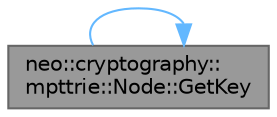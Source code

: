 digraph "neo::cryptography::mpttrie::Node::GetKey"
{
 // LATEX_PDF_SIZE
  bgcolor="transparent";
  edge [fontname=Helvetica,fontsize=10,labelfontname=Helvetica,labelfontsize=10];
  node [fontname=Helvetica,fontsize=10,shape=box,height=0.2,width=0.4];
  rankdir="LR";
  Node1 [id="Node000001",label="neo::cryptography::\lmpttrie::Node::GetKey",height=0.2,width=0.4,color="gray40", fillcolor="grey60", style="filled", fontcolor="black",tooltip="Gets the key (for extension nodes)."];
  Node1 -> Node1 [id="edge1_Node000001_Node000001",color="steelblue1",style="solid",tooltip=" "];
}

